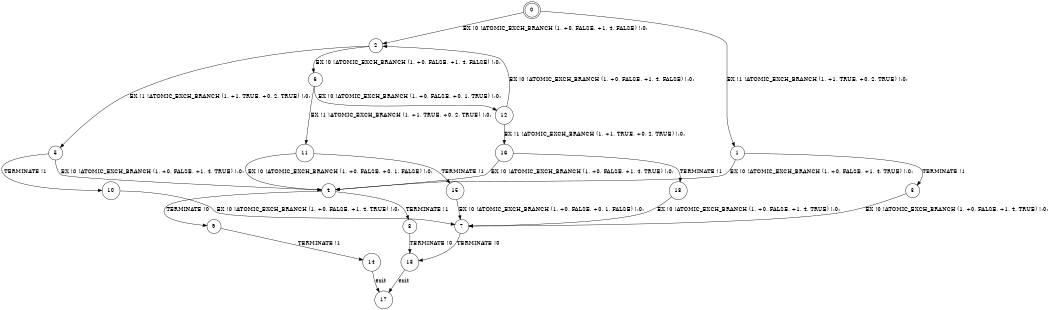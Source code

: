 digraph BCG {
size = "7, 10.5";
center = TRUE;
node [shape = circle];
0 [peripheries = 2];
0 -> 1 [label = "EX !1 !ATOMIC_EXCH_BRANCH (1, +1, TRUE, +0, 2, TRUE) !:0:"];
0 -> 2 [label = "EX !0 !ATOMIC_EXCH_BRANCH (1, +0, FALSE, +1, 4, FALSE) !:0:"];
1 -> 3 [label = "TERMINATE !1"];
1 -> 4 [label = "EX !0 !ATOMIC_EXCH_BRANCH (1, +0, FALSE, +1, 4, TRUE) !:0:"];
2 -> 5 [label = "EX !1 !ATOMIC_EXCH_BRANCH (1, +1, TRUE, +0, 2, TRUE) !:0:"];
2 -> 6 [label = "EX !0 !ATOMIC_EXCH_BRANCH (1, +0, FALSE, +1, 4, FALSE) !:0:"];
3 -> 7 [label = "EX !0 !ATOMIC_EXCH_BRANCH (1, +0, FALSE, +1, 4, TRUE) !:0:"];
4 -> 8 [label = "TERMINATE !1"];
4 -> 9 [label = "TERMINATE !0"];
5 -> 10 [label = "TERMINATE !1"];
5 -> 4 [label = "EX !0 !ATOMIC_EXCH_BRANCH (1, +0, FALSE, +1, 4, TRUE) !:0:"];
6 -> 11 [label = "EX !1 !ATOMIC_EXCH_BRANCH (1, +1, TRUE, +0, 2, TRUE) !:0:"];
6 -> 12 [label = "EX !0 !ATOMIC_EXCH_BRANCH (1, +0, FALSE, +0, 1, TRUE) !:0:"];
7 -> 13 [label = "TERMINATE !0"];
8 -> 13 [label = "TERMINATE !0"];
9 -> 14 [label = "TERMINATE !1"];
10 -> 7 [label = "EX !0 !ATOMIC_EXCH_BRANCH (1, +0, FALSE, +1, 4, TRUE) !:0:"];
11 -> 15 [label = "TERMINATE !1"];
11 -> 4 [label = "EX !0 !ATOMIC_EXCH_BRANCH (1, +0, FALSE, +0, 1, FALSE) !:0:"];
12 -> 16 [label = "EX !1 !ATOMIC_EXCH_BRANCH (1, +1, TRUE, +0, 2, TRUE) !:0:"];
12 -> 2 [label = "EX !0 !ATOMIC_EXCH_BRANCH (1, +0, FALSE, +1, 4, FALSE) !:0:"];
13 -> 17 [label = "exit"];
14 -> 17 [label = "exit"];
15 -> 7 [label = "EX !0 !ATOMIC_EXCH_BRANCH (1, +0, FALSE, +0, 1, FALSE) !:0:"];
16 -> 18 [label = "TERMINATE !1"];
16 -> 4 [label = "EX !0 !ATOMIC_EXCH_BRANCH (1, +0, FALSE, +1, 4, TRUE) !:0:"];
18 -> 7 [label = "EX !0 !ATOMIC_EXCH_BRANCH (1, +0, FALSE, +1, 4, TRUE) !:0:"];
}
